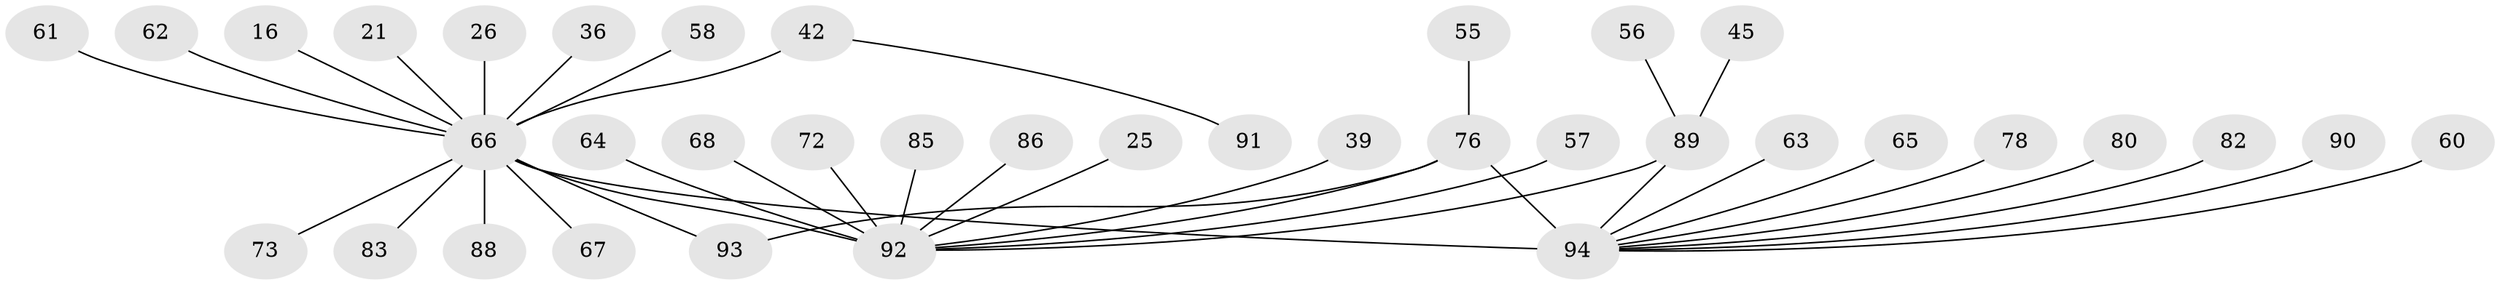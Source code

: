 // original degree distribution, {12: 0.010638297872340425, 6: 0.0425531914893617, 9: 0.010638297872340425, 10: 0.010638297872340425, 31: 0.010638297872340425, 5: 0.05319148936170213, 7: 0.010638297872340425, 2: 0.23404255319148937, 4: 0.06382978723404255, 1: 0.43617021276595747, 3: 0.11702127659574468}
// Generated by graph-tools (version 1.1) at 2025/51/03/04/25 21:51:15]
// undirected, 37 vertices, 39 edges
graph export_dot {
graph [start="1"]
  node [color=gray90,style=filled];
  16;
  21;
  25;
  26;
  36;
  39;
  42 [super="+27+35"];
  45;
  55;
  56;
  57 [super="+10"];
  58;
  60;
  61;
  62;
  63;
  64;
  65 [super="+43"];
  66 [super="+51+59+5"];
  67;
  68;
  72;
  73;
  76 [super="+2+31"];
  78;
  80;
  82;
  83;
  85;
  86;
  88 [super="+70"];
  89 [super="+77+44"];
  90 [super="+49+87"];
  91;
  92 [super="+84+75+20"];
  93 [super="+69"];
  94 [super="+33+53+81"];
  16 -- 66;
  21 -- 66;
  25 -- 92;
  26 -- 66;
  36 -- 66;
  39 -- 92;
  42 -- 91;
  42 -- 66 [weight=3];
  45 -- 89;
  55 -- 76;
  56 -- 89;
  57 -- 92;
  58 -- 66;
  60 -- 94;
  61 -- 66;
  62 -- 66;
  63 -- 94;
  64 -- 92;
  65 -- 94;
  66 -- 83;
  66 -- 92 [weight=7];
  66 -- 67;
  66 -- 73;
  66 -- 88 [weight=2];
  66 -- 93;
  66 -- 94 [weight=10];
  68 -- 92;
  72 -- 92;
  76 -- 93;
  76 -- 92 [weight=3];
  76 -- 94 [weight=2];
  78 -- 94;
  80 -- 94;
  82 -- 94;
  85 -- 92;
  86 -- 92;
  89 -- 92 [weight=2];
  89 -- 94 [weight=5];
  90 -- 94;
}

